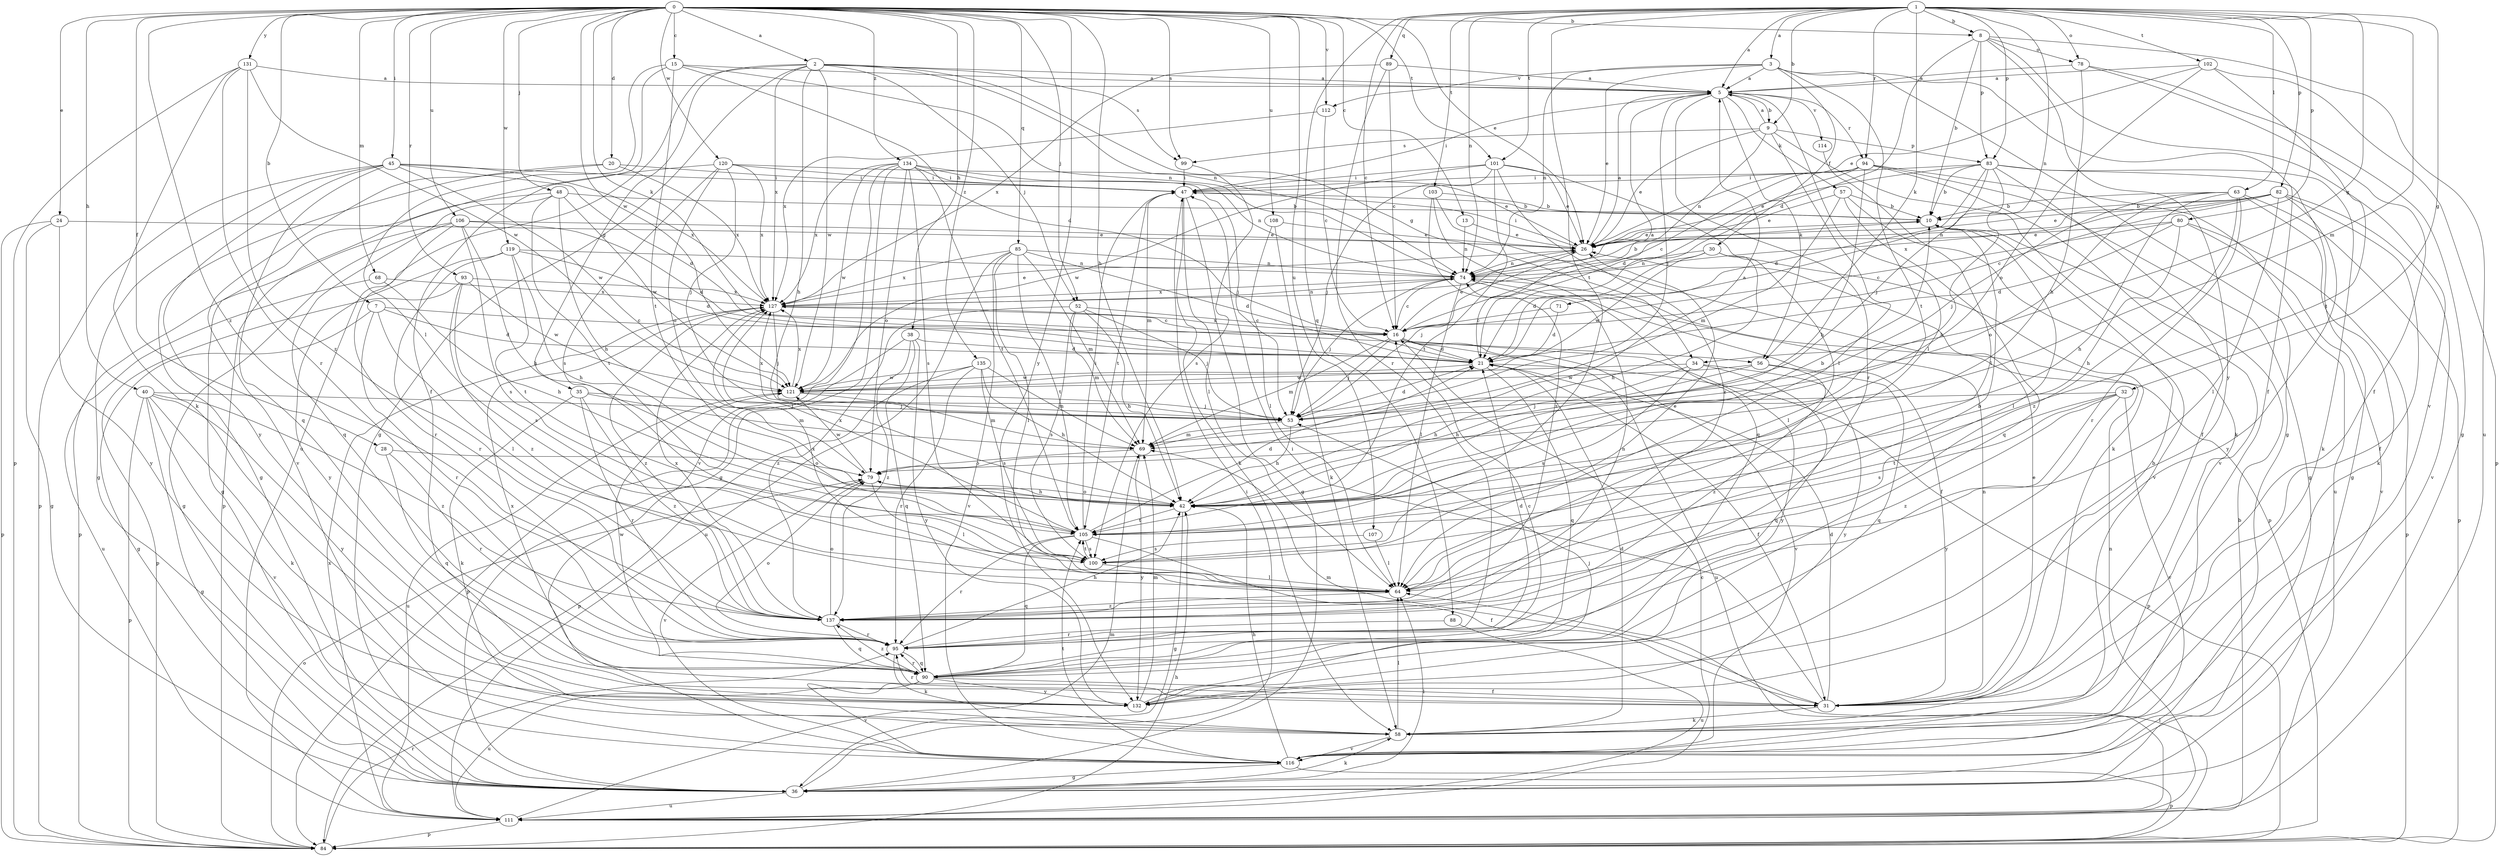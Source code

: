 strict digraph  {
0;
1;
2;
3;
5;
7;
8;
9;
10;
13;
15;
16;
20;
21;
24;
26;
28;
30;
31;
32;
34;
35;
36;
38;
40;
42;
45;
47;
48;
52;
53;
56;
57;
58;
63;
64;
68;
69;
71;
74;
78;
79;
80;
82;
83;
84;
85;
88;
89;
90;
93;
94;
95;
99;
100;
101;
102;
103;
105;
106;
107;
108;
111;
112;
114;
116;
119;
120;
121;
127;
131;
132;
134;
135;
137;
0 -> 2  [label=a];
0 -> 7  [label=b];
0 -> 8  [label=b];
0 -> 13  [label=c];
0 -> 15  [label=c];
0 -> 20  [label=d];
0 -> 24  [label=e];
0 -> 26  [label=e];
0 -> 28  [label=f];
0 -> 38  [label=h];
0 -> 40  [label=h];
0 -> 42  [label=h];
0 -> 45  [label=i];
0 -> 48  [label=j];
0 -> 52  [label=j];
0 -> 56  [label=k];
0 -> 68  [label=m];
0 -> 85  [label=q];
0 -> 93  [label=r];
0 -> 99  [label=s];
0 -> 101  [label=t];
0 -> 106  [label=u];
0 -> 107  [label=u];
0 -> 108  [label=u];
0 -> 112  [label=v];
0 -> 119  [label=w];
0 -> 120  [label=w];
0 -> 121  [label=w];
0 -> 131  [label=y];
0 -> 132  [label=y];
0 -> 134  [label=z];
0 -> 135  [label=z];
0 -> 137  [label=z];
1 -> 3  [label=a];
1 -> 5  [label=a];
1 -> 8  [label=b];
1 -> 9  [label=b];
1 -> 16  [label=c];
1 -> 32  [label=g];
1 -> 34  [label=g];
1 -> 56  [label=k];
1 -> 63  [label=l];
1 -> 69  [label=m];
1 -> 71  [label=n];
1 -> 74  [label=n];
1 -> 78  [label=o];
1 -> 80  [label=p];
1 -> 82  [label=p];
1 -> 83  [label=p];
1 -> 88  [label=q];
1 -> 89  [label=q];
1 -> 94  [label=r];
1 -> 101  [label=t];
1 -> 102  [label=t];
1 -> 103  [label=t];
1 -> 105  [label=t];
2 -> 5  [label=a];
2 -> 34  [label=g];
2 -> 35  [label=g];
2 -> 36  [label=g];
2 -> 42  [label=h];
2 -> 52  [label=j];
2 -> 74  [label=n];
2 -> 99  [label=s];
2 -> 111  [label=u];
2 -> 121  [label=w];
2 -> 127  [label=x];
3 -> 5  [label=a];
3 -> 26  [label=e];
3 -> 30  [label=f];
3 -> 31  [label=f];
3 -> 36  [label=g];
3 -> 74  [label=n];
3 -> 105  [label=t];
3 -> 112  [label=v];
5 -> 9  [label=b];
5 -> 47  [label=i];
5 -> 53  [label=j];
5 -> 56  [label=k];
5 -> 57  [label=k];
5 -> 64  [label=l];
5 -> 94  [label=r];
5 -> 95  [label=r];
5 -> 114  [label=v];
7 -> 16  [label=c];
7 -> 21  [label=d];
7 -> 36  [label=g];
7 -> 64  [label=l];
7 -> 95  [label=r];
8 -> 10  [label=b];
8 -> 21  [label=d];
8 -> 78  [label=o];
8 -> 83  [label=p];
8 -> 111  [label=u];
8 -> 116  [label=v];
8 -> 132  [label=y];
9 -> 5  [label=a];
9 -> 26  [label=e];
9 -> 58  [label=k];
9 -> 64  [label=l];
9 -> 74  [label=n];
9 -> 83  [label=p];
9 -> 99  [label=s];
10 -> 26  [label=e];
10 -> 64  [label=l];
13 -> 26  [label=e];
13 -> 74  [label=n];
15 -> 5  [label=a];
15 -> 21  [label=d];
15 -> 31  [label=f];
15 -> 64  [label=l];
15 -> 74  [label=n];
15 -> 105  [label=t];
16 -> 21  [label=d];
16 -> 26  [label=e];
16 -> 53  [label=j];
16 -> 69  [label=m];
16 -> 111  [label=u];
16 -> 116  [label=v];
16 -> 127  [label=x];
16 -> 132  [label=y];
20 -> 36  [label=g];
20 -> 47  [label=i];
20 -> 116  [label=v];
20 -> 127  [label=x];
21 -> 5  [label=a];
21 -> 31  [label=f];
21 -> 84  [label=p];
21 -> 90  [label=q];
21 -> 121  [label=w];
24 -> 26  [label=e];
24 -> 36  [label=g];
24 -> 84  [label=p];
24 -> 132  [label=y];
26 -> 5  [label=a];
26 -> 47  [label=i];
26 -> 53  [label=j];
26 -> 74  [label=n];
28 -> 79  [label=o];
28 -> 90  [label=q];
28 -> 95  [label=r];
30 -> 21  [label=d];
30 -> 42  [label=h];
30 -> 64  [label=l];
30 -> 74  [label=n];
30 -> 121  [label=w];
31 -> 10  [label=b];
31 -> 21  [label=d];
31 -> 26  [label=e];
31 -> 47  [label=i];
31 -> 58  [label=k];
31 -> 69  [label=m];
31 -> 74  [label=n];
31 -> 95  [label=r];
31 -> 127  [label=x];
32 -> 53  [label=j];
32 -> 100  [label=s];
32 -> 105  [label=t];
32 -> 116  [label=v];
32 -> 132  [label=y];
32 -> 137  [label=z];
34 -> 42  [label=h];
34 -> 90  [label=q];
34 -> 100  [label=s];
34 -> 121  [label=w];
34 -> 132  [label=y];
35 -> 53  [label=j];
35 -> 58  [label=k];
35 -> 69  [label=m];
35 -> 95  [label=r];
35 -> 137  [label=z];
36 -> 47  [label=i];
36 -> 58  [label=k];
36 -> 64  [label=l];
36 -> 111  [label=u];
38 -> 21  [label=d];
38 -> 84  [label=p];
38 -> 90  [label=q];
38 -> 132  [label=y];
38 -> 137  [label=z];
40 -> 36  [label=g];
40 -> 53  [label=j];
40 -> 58  [label=k];
40 -> 84  [label=p];
40 -> 116  [label=v];
40 -> 132  [label=y];
40 -> 137  [label=z];
42 -> 10  [label=b];
42 -> 36  [label=g];
42 -> 79  [label=o];
42 -> 105  [label=t];
45 -> 21  [label=d];
45 -> 36  [label=g];
45 -> 47  [label=i];
45 -> 84  [label=p];
45 -> 90  [label=q];
45 -> 121  [label=w];
45 -> 127  [label=x];
45 -> 132  [label=y];
47 -> 10  [label=b];
47 -> 36  [label=g];
47 -> 58  [label=k];
47 -> 64  [label=l];
47 -> 69  [label=m];
47 -> 105  [label=t];
48 -> 10  [label=b];
48 -> 36  [label=g];
48 -> 42  [label=h];
48 -> 90  [label=q];
48 -> 105  [label=t];
48 -> 121  [label=w];
52 -> 16  [label=c];
52 -> 42  [label=h];
52 -> 53  [label=j];
52 -> 69  [label=m];
52 -> 100  [label=s];
52 -> 137  [label=z];
53 -> 21  [label=d];
53 -> 42  [label=h];
53 -> 69  [label=m];
53 -> 127  [label=x];
56 -> 42  [label=h];
56 -> 90  [label=q];
56 -> 121  [label=w];
56 -> 137  [label=z];
57 -> 10  [label=b];
57 -> 26  [label=e];
57 -> 69  [label=m];
57 -> 90  [label=q];
57 -> 116  [label=v];
58 -> 21  [label=d];
58 -> 64  [label=l];
58 -> 116  [label=v];
63 -> 10  [label=b];
63 -> 42  [label=h];
63 -> 53  [label=j];
63 -> 58  [label=k];
63 -> 79  [label=o];
63 -> 84  [label=p];
63 -> 95  [label=r];
63 -> 137  [label=z];
64 -> 10  [label=b];
64 -> 127  [label=x];
64 -> 137  [label=z];
68 -> 42  [label=h];
68 -> 111  [label=u];
68 -> 127  [label=x];
69 -> 5  [label=a];
69 -> 79  [label=o];
69 -> 132  [label=y];
71 -> 16  [label=c];
71 -> 21  [label=d];
74 -> 10  [label=b];
74 -> 16  [label=c];
74 -> 31  [label=f];
74 -> 53  [label=j];
74 -> 64  [label=l];
74 -> 127  [label=x];
78 -> 5  [label=a];
78 -> 31  [label=f];
78 -> 36  [label=g];
78 -> 42  [label=h];
79 -> 42  [label=h];
79 -> 64  [label=l];
79 -> 116  [label=v];
79 -> 121  [label=w];
80 -> 16  [label=c];
80 -> 21  [label=d];
80 -> 26  [label=e];
80 -> 42  [label=h];
80 -> 84  [label=p];
80 -> 116  [label=v];
82 -> 10  [label=b];
82 -> 16  [label=c];
82 -> 26  [label=e];
82 -> 31  [label=f];
82 -> 64  [label=l];
82 -> 74  [label=n];
82 -> 116  [label=v];
82 -> 127  [label=x];
82 -> 132  [label=y];
83 -> 10  [label=b];
83 -> 21  [label=d];
83 -> 26  [label=e];
83 -> 31  [label=f];
83 -> 36  [label=g];
83 -> 42  [label=h];
83 -> 47  [label=i];
83 -> 53  [label=j];
83 -> 58  [label=k];
84 -> 42  [label=h];
84 -> 64  [label=l];
84 -> 79  [label=o];
84 -> 95  [label=r];
85 -> 21  [label=d];
85 -> 64  [label=l];
85 -> 69  [label=m];
85 -> 74  [label=n];
85 -> 105  [label=t];
85 -> 111  [label=u];
85 -> 116  [label=v];
85 -> 127  [label=x];
88 -> 95  [label=r];
88 -> 111  [label=u];
89 -> 5  [label=a];
89 -> 16  [label=c];
89 -> 95  [label=r];
89 -> 127  [label=x];
90 -> 16  [label=c];
90 -> 31  [label=f];
90 -> 95  [label=r];
90 -> 111  [label=u];
90 -> 116  [label=v];
90 -> 121  [label=w];
90 -> 132  [label=y];
90 -> 137  [label=z];
93 -> 84  [label=p];
93 -> 100  [label=s];
93 -> 121  [label=w];
93 -> 127  [label=x];
93 -> 137  [label=z];
94 -> 16  [label=c];
94 -> 21  [label=d];
94 -> 36  [label=g];
94 -> 42  [label=h];
94 -> 47  [label=i];
94 -> 111  [label=u];
94 -> 116  [label=v];
95 -> 21  [label=d];
95 -> 42  [label=h];
95 -> 58  [label=k];
95 -> 79  [label=o];
95 -> 90  [label=q];
99 -> 47  [label=i];
99 -> 100  [label=s];
100 -> 26  [label=e];
100 -> 64  [label=l];
100 -> 105  [label=t];
101 -> 26  [label=e];
101 -> 47  [label=i];
101 -> 53  [label=j];
101 -> 58  [label=k];
101 -> 105  [label=t];
101 -> 121  [label=w];
101 -> 137  [label=z];
102 -> 5  [label=a];
102 -> 26  [label=e];
102 -> 79  [label=o];
102 -> 84  [label=p];
102 -> 105  [label=t];
103 -> 10  [label=b];
103 -> 84  [label=p];
103 -> 90  [label=q];
103 -> 137  [label=z];
105 -> 21  [label=d];
105 -> 31  [label=f];
105 -> 47  [label=i];
105 -> 90  [label=q];
105 -> 95  [label=r];
105 -> 100  [label=s];
105 -> 127  [label=x];
106 -> 21  [label=d];
106 -> 26  [label=e];
106 -> 36  [label=g];
106 -> 42  [label=h];
106 -> 84  [label=p];
106 -> 95  [label=r];
106 -> 100  [label=s];
107 -> 64  [label=l];
107 -> 100  [label=s];
108 -> 26  [label=e];
108 -> 58  [label=k];
108 -> 64  [label=l];
111 -> 10  [label=b];
111 -> 16  [label=c];
111 -> 69  [label=m];
111 -> 74  [label=n];
111 -> 84  [label=p];
111 -> 127  [label=x];
112 -> 16  [label=c];
112 -> 127  [label=x];
114 -> 64  [label=l];
116 -> 36  [label=g];
116 -> 42  [label=h];
116 -> 84  [label=p];
116 -> 105  [label=t];
119 -> 21  [label=d];
119 -> 42  [label=h];
119 -> 74  [label=n];
119 -> 95  [label=r];
119 -> 105  [label=t];
119 -> 132  [label=y];
120 -> 26  [label=e];
120 -> 47  [label=i];
120 -> 53  [label=j];
120 -> 79  [label=o];
120 -> 84  [label=p];
120 -> 100  [label=s];
120 -> 127  [label=x];
121 -> 53  [label=j];
121 -> 69  [label=m];
121 -> 111  [label=u];
121 -> 127  [label=x];
127 -> 16  [label=c];
127 -> 26  [label=e];
127 -> 53  [label=j];
127 -> 74  [label=n];
127 -> 137  [label=z];
131 -> 5  [label=a];
131 -> 58  [label=k];
131 -> 84  [label=p];
131 -> 95  [label=r];
131 -> 121  [label=w];
131 -> 137  [label=z];
132 -> 53  [label=j];
132 -> 69  [label=m];
134 -> 36  [label=g];
134 -> 47  [label=i];
134 -> 53  [label=j];
134 -> 74  [label=n];
134 -> 79  [label=o];
134 -> 100  [label=s];
134 -> 105  [label=t];
134 -> 116  [label=v];
134 -> 121  [label=w];
134 -> 127  [label=x];
135 -> 42  [label=h];
135 -> 69  [label=m];
135 -> 84  [label=p];
135 -> 95  [label=r];
135 -> 100  [label=s];
135 -> 121  [label=w];
137 -> 74  [label=n];
137 -> 79  [label=o];
137 -> 90  [label=q];
137 -> 95  [label=r];
137 -> 127  [label=x];
}
